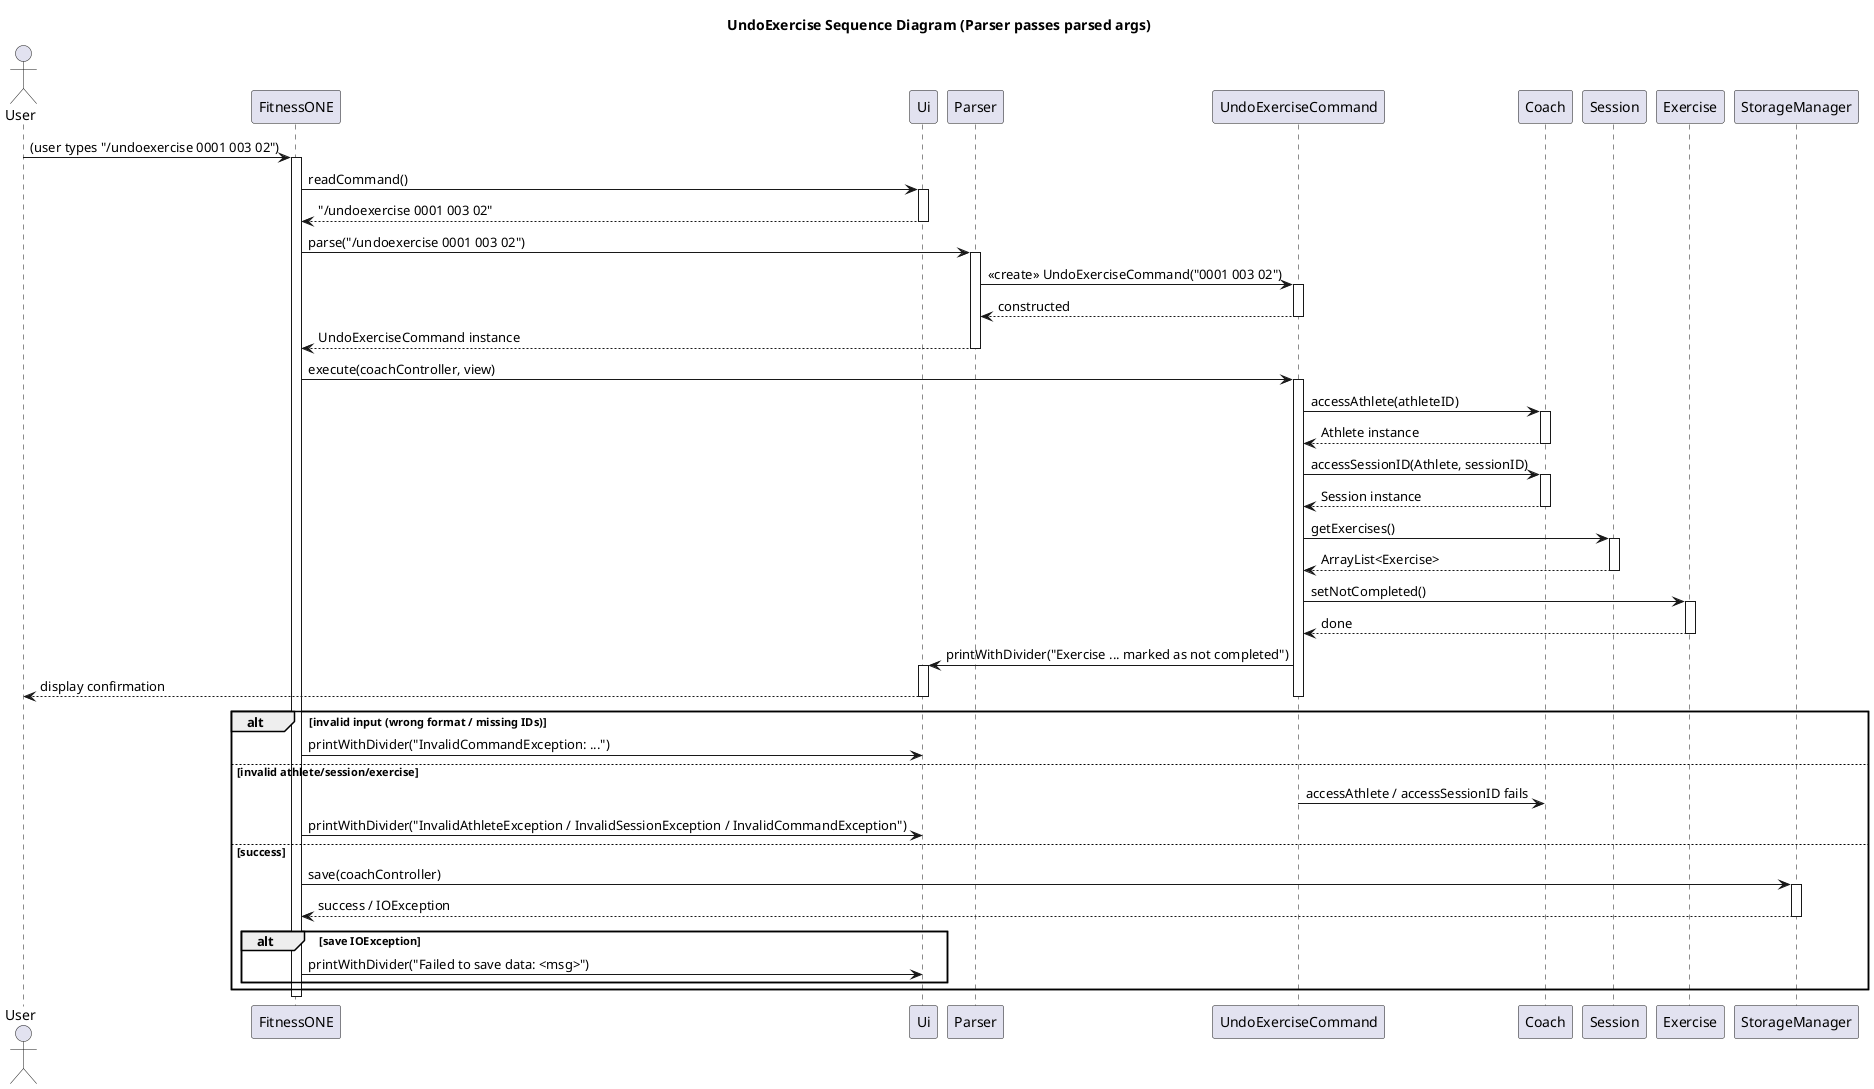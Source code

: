 @startuml
title UndoExercise Sequence Diagram (Parser passes parsed args)

actor User
participant FitnessONE
participant Ui
participant Parser
participant UndoExerciseCommand
participant Coach
participant Session
participant Exercise
participant StorageManager

User -> FitnessONE: (user types "/undoexercise 0001 003 02")
activate FitnessONE

FitnessONE -> Ui: readCommand()
activate Ui
Ui --> FitnessONE: "/undoexercise 0001 003 02"
deactivate Ui

FitnessONE -> Parser: parse("/undoexercise 0001 003 02")
activate Parser
' Parser parses arguments first, then constructs command with parsed params
Parser -> UndoExerciseCommand: <<create>> UndoExerciseCommand("0001 003 02")
activate UndoExerciseCommand
UndoExerciseCommand --> Parser: constructed
deactivate UndoExerciseCommand
Parser --> FitnessONE: UndoExerciseCommand instance
deactivate Parser

FitnessONE -> UndoExerciseCommand: execute(coachController, view)
activate UndoExerciseCommand
UndoExerciseCommand -> Coach: accessAthlete(athleteID)
activate Coach
Coach --> UndoExerciseCommand: Athlete instance
deactivate Coach

UndoExerciseCommand -> Coach: accessSessionID(Athlete, sessionID)
activate Coach
Coach --> UndoExerciseCommand: Session instance
deactivate Coach

UndoExerciseCommand -> Session: getExercises()
activate Session
Session --> UndoExerciseCommand: ArrayList<Exercise>
deactivate Session

UndoExerciseCommand -> Exercise: setNotCompleted()
activate Exercise
Exercise --> UndoExerciseCommand: done
deactivate Exercise

UndoExerciseCommand -> Ui: printWithDivider("Exercise ... marked as not completed")
activate Ui
Ui --> User: display confirmation
deactivate Ui
deactivate UndoExerciseCommand

alt invalid input (wrong format / missing IDs)
    FitnessONE -> Ui: printWithDivider("InvalidCommandException: ...")
else invalid athlete/session/exercise
    UndoExerciseCommand -> Coach: accessAthlete / accessSessionID fails
    FitnessONE -> Ui: printWithDivider("InvalidAthleteException / InvalidSessionException / InvalidCommandException")
else success
    FitnessONE -> StorageManager: save(coachController)
    activate StorageManager
    StorageManager --> FitnessONE: success / IOException
    deactivate StorageManager

    alt save IOException
        FitnessONE -> Ui: printWithDivider("Failed to save data: <msg>")
    end
end

deactivate FitnessONE
@enduml
